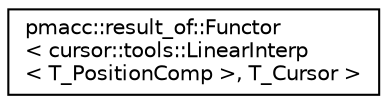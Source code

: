 digraph "Graphical Class Hierarchy"
{
 // LATEX_PDF_SIZE
  edge [fontname="Helvetica",fontsize="10",labelfontname="Helvetica",labelfontsize="10"];
  node [fontname="Helvetica",fontsize="10",shape=record];
  rankdir="LR";
  Node0 [label="pmacc::result_of::Functor\l\< cursor::tools::LinearInterp\l\< T_PositionComp \>, T_Cursor \>",height=0.2,width=0.4,color="black", fillcolor="white", style="filled",URL="$structpmacc_1_1result__of_1_1_functor_3_01cursor_1_1tools_1_1_linear_interp_3_01_t___position_comp_01_4_00_01_t___cursor_01_4.html",tooltip=" "];
}
